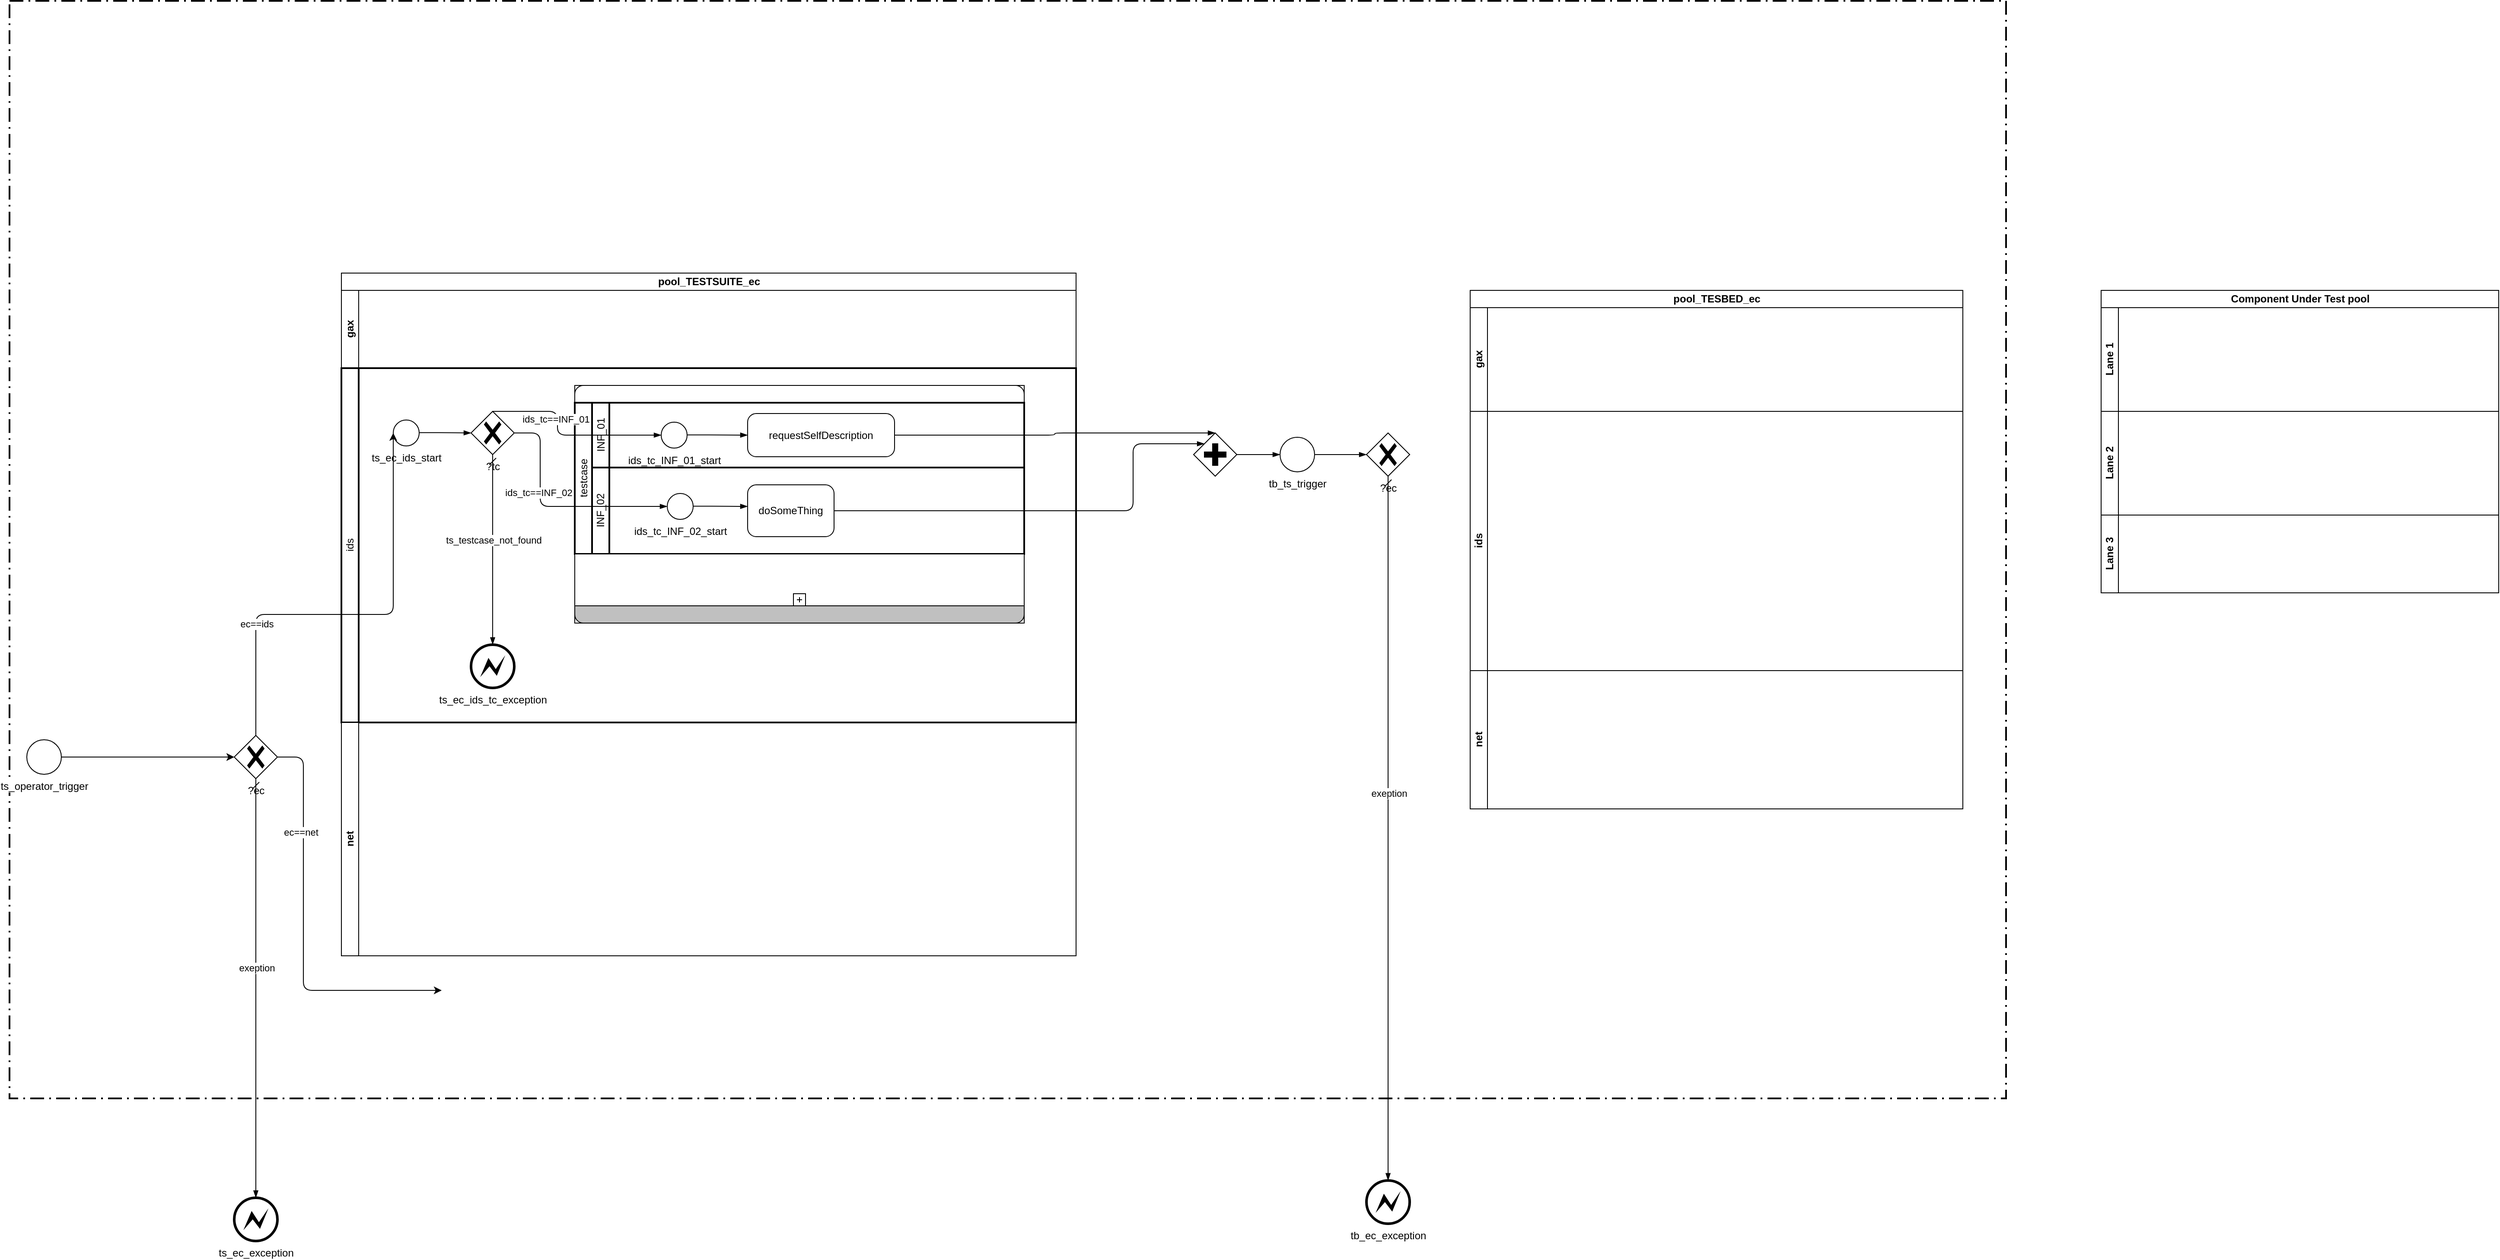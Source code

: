 <mxfile compressed="false" version="15.3.8" type="device" pages="2">
  <diagram id="prtHgNgQTEPvFCAcTncT" name="Page-1">
    <mxGraphModel dx="1408" dy="848" grid="1" gridSize="10" guides="1" tooltips="1" connect="1" arrows="1" fold="0" page="1" pageScale="1" pageWidth="827" pageHeight="1169" background="none" math="0" shadow="0">
      <root>
        <object label="" id="0">
          <mxCell />
        </object>
        <mxCell id="FOkQ9VieybFPs_NeEZaj-8" value="Group" style="locked=1;" parent="0" />
        <mxCell id="74EgcD-iYZ22jzHirWPM-9" value="" style="points=[[0.25,0,0],[0.5,0,0],[0.75,0,0],[1,0.25,0],[1,0.5,0],[1,0.75,0],[0.75,1,0],[0.5,1,0],[0.25,1,0],[0,0.75,0],[0,0.5,0],[0,0.25,0]];arcSize=10;dashed=1;strokeColor=#000000;fillColor=none;gradientColor=none;dashPattern=8 3 1 3;strokeWidth=2;" parent="FOkQ9VieybFPs_NeEZaj-8" vertex="1">
          <mxGeometry x="30" y="235" width="2310" height="1270" as="geometry" />
        </mxCell>
        <mxCell id="1" value="Process" style="" parent="0" />
        <mxCell id="FOkQ9VieybFPs_NeEZaj-1" value="pool_TESTSUITE_ec" style="swimlane;html=1;childLayout=stackLayout;resizeParent=1;resizeParentMax=0;horizontal=1;startSize=20;horizontalStack=0;comic=0;" parent="1" vertex="1">
          <mxGeometry x="414" y="550" width="850" height="790" as="geometry" />
        </mxCell>
        <mxCell id="FOkQ9VieybFPs_NeEZaj-2" value="gax&lt;br&gt;" style="swimlane;html=1;startSize=20;horizontal=0;" parent="FOkQ9VieybFPs_NeEZaj-1" vertex="1">
          <mxGeometry y="20" width="850" height="90" as="geometry" />
        </mxCell>
        <mxCell id="FOkQ9VieybFPs_NeEZaj-5" value="ids" style="swimlane;html=1;startSize=20;fontStyle=0;collapsible=0;horizontal=0;swimlaneLine=1;swimlaneFillColor=#ffffff;strokeWidth=2;comic=0;" parent="FOkQ9VieybFPs_NeEZaj-1" vertex="1">
          <mxGeometry y="110" width="850" height="410" as="geometry" />
        </mxCell>
        <mxCell id="9LadXvEn998WSphyimnG-6" value="ts_ec_ids_start" style="points=[[0.145,0.145,0],[0.5,0,0],[0.855,0.145,0],[1,0.5,0],[0.855,0.855,0],[0.5,1,0],[0.145,0.855,0],[0,0.5,0]];shape=mxgraph.bpmn.event;html=1;verticalLabelPosition=bottom;labelBackgroundColor=#ffffff;verticalAlign=top;align=center;perimeter=ellipsePerimeter;outlineConnect=0;aspect=fixed;outline=standard;symbol=general;" parent="FOkQ9VieybFPs_NeEZaj-5" vertex="1">
          <mxGeometry x="60" y="60" width="30" height="30" as="geometry" />
        </mxCell>
        <mxCell id="9LadXvEn998WSphyimnG-8" value="" style="whiteSpace=wrap;html=1;container=1;collapsible=0;absoluteArcSize=1;arcSize=20;childLayout=stackLayout;horizontal=1;horizontalStack=0;resizeParent=1;resizeParentMax=0;resizeLast=0;treeFolding=0;noLabel=0;" parent="FOkQ9VieybFPs_NeEZaj-5" vertex="1">
          <mxGeometry x="270" y="20" width="520" height="275" as="geometry" />
        </mxCell>
        <mxCell id="9LadXvEn998WSphyimnG-9" value="" style="whiteSpace=wrap;connectable=0;html=1;shape=mxgraph.basic.rect;size=10;rectStyle=rounded;bottomRightStyle=square;bottomLeftStyle=square;part=1;" parent="9LadXvEn998WSphyimnG-8" vertex="1">
          <mxGeometry width="520" height="20" as="geometry" />
        </mxCell>
        <mxCell id="9LadXvEn998WSphyimnG-12" value="testcase" style="swimlane;html=1;startSize=20;fontStyle=0;collapsible=0;horizontal=0;swimlaneLine=1;swimlaneFillColor=#ffffff;strokeWidth=2;" parent="9LadXvEn998WSphyimnG-8" vertex="1">
          <mxGeometry y="20" width="520" height="175" as="geometry" />
        </mxCell>
        <mxCell id="9LadXvEn998WSphyimnG-15" value="INF_02" style="swimlane;html=1;startSize=20;fontStyle=0;collapsible=0;horizontal=0;swimlaneLine=1;swimlaneFillColor=#ffffff;strokeWidth=2;" parent="9LadXvEn998WSphyimnG-12" vertex="1">
          <mxGeometry x="20" y="75" width="500" height="100" as="geometry" />
        </mxCell>
        <mxCell id="9LadXvEn998WSphyimnG-16" value="doSomeThing" style="points=[[0.25,0,0],[0.5,0,0],[0.75,0,0],[1,0.25,0],[1,0.5,0],[1,0.75,0],[0.75,1,0],[0.5,1,0],[0.25,1,0],[0,0.75,0],[0,0.5,0],[0,0.25,0]];shape=mxgraph.bpmn.task;whiteSpace=wrap;rectStyle=rounded;size=10;taskMarker=abstract;comic=0;" parent="9LadXvEn998WSphyimnG-15" vertex="1">
          <mxGeometry x="180" y="20" width="100" height="60" as="geometry" />
        </mxCell>
        <mxCell id="9LadXvEn998WSphyimnG-40" value="ids_tc_INF_02_start" style="points=[[0.145,0.145,0],[0.5,0,0],[0.855,0.145,0],[1,0.5,0],[0.855,0.855,0],[0.5,1,0],[0.145,0.855,0],[0,0.5,0]];shape=mxgraph.bpmn.event;html=1;verticalLabelPosition=bottom;labelBackgroundColor=#ffffff;verticalAlign=top;align=center;perimeter=ellipsePerimeter;outlineConnect=0;aspect=fixed;outline=standard;symbol=general;" parent="9LadXvEn998WSphyimnG-15" vertex="1">
          <mxGeometry x="87" y="30" width="30" height="30" as="geometry" />
        </mxCell>
        <mxCell id="9LadXvEn998WSphyimnG-46" value="" style="edgeStyle=elbowEdgeStyle;fontSize=12;html=1;endArrow=blockThin;endFill=1;" parent="9LadXvEn998WSphyimnG-15" edge="1">
          <mxGeometry width="160" relative="1" as="geometry">
            <mxPoint x="117" y="44.76" as="sourcePoint" />
            <mxPoint x="180" y="45" as="targetPoint" />
          </mxGeometry>
        </mxCell>
        <UserObject label="INF_01" link="https://github.com/International-Data-Spaces-Association/ids3c-co/blob/master/human_friendly/en/specification/test/design/specs/TDS_INF_01_SelfdescriptionatConnector.md" linkTarget="_blank" id="9LadXvEn998WSphyimnG-14">
          <mxCell style="swimlane;html=1;startSize=20;fontStyle=0;collapsible=0;horizontal=0;swimlaneLine=1;swimlaneFillColor=#ffffff;strokeWidth=2;" parent="9LadXvEn998WSphyimnG-12" vertex="1">
            <mxGeometry x="20" width="500" height="75" as="geometry" />
          </mxCell>
        </UserObject>
        <mxCell id="FOkQ9VieybFPs_NeEZaj-9" value="requestSelfDescription" style="points=[[0.25,0,0],[0.5,0,0],[0.75,0,0],[1,0.25,0],[1,0.5,0],[1,0.75,0],[0.75,1,0],[0.5,1,0],[0.25,1,0],[0,0.75,0],[0,0.5,0],[0,0.25,0]];shape=mxgraph.bpmn.task;whiteSpace=wrap;rectStyle=rounded;size=10;taskMarker=abstract;comic=0;" parent="9LadXvEn998WSphyimnG-14" vertex="1">
          <mxGeometry x="180" y="12.5" width="170" height="50" as="geometry" />
        </mxCell>
        <mxCell id="9LadXvEn998WSphyimnG-20" value="ids_tc_INF_01_start" style="points=[[0.145,0.145,0],[0.5,0,0],[0.855,0.145,0],[1,0.5,0],[0.855,0.855,0],[0.5,1,0],[0.145,0.855,0],[0,0.5,0]];shape=mxgraph.bpmn.event;html=1;verticalLabelPosition=bottom;labelBackgroundColor=#ffffff;verticalAlign=top;align=center;perimeter=ellipsePerimeter;outlineConnect=0;aspect=fixed;outline=standard;symbol=general;" parent="9LadXvEn998WSphyimnG-14" vertex="1">
          <mxGeometry x="80" y="22.5" width="30" height="30" as="geometry" />
        </mxCell>
        <mxCell id="9LadXvEn998WSphyimnG-47" value="" style="edgeStyle=elbowEdgeStyle;fontSize=12;html=1;endArrow=blockThin;endFill=1;entryX=0;entryY=0.5;entryDx=0;entryDy=0;entryPerimeter=0;" parent="9LadXvEn998WSphyimnG-14" target="FOkQ9VieybFPs_NeEZaj-9" edge="1">
          <mxGeometry width="160" relative="1" as="geometry">
            <mxPoint x="110" y="37.26" as="sourcePoint" />
            <mxPoint x="173" y="37.5" as="targetPoint" />
          </mxGeometry>
        </mxCell>
        <mxCell id="9LadXvEn998WSphyimnG-10" value="" style="shape=mxgraph.bpmn.task;arcSize=0;taskMarker=abstract;part=1;isLoopSub=1;connectable=0;whiteSpace=wrap;" parent="9LadXvEn998WSphyimnG-8" vertex="1">
          <mxGeometry y="195" width="520" height="60" as="geometry" />
        </mxCell>
        <mxCell id="9LadXvEn998WSphyimnG-11" value="" style="whiteSpace=wrap;connectable=0;html=1;shape=mxgraph.basic.rect;size=10;rectStyle=rounded;topRightStyle=square;topLeftStyle=square;fillColor=#C0C0C0;part=1;" parent="9LadXvEn998WSphyimnG-8" vertex="1">
          <mxGeometry y="255" width="520" height="20" as="geometry" />
        </mxCell>
        <mxCell id="9LadXvEn998WSphyimnG-21" value="?tc" style="points=[[0.25,0.25,0],[0.5,0,0],[0.75,0.25,0],[1,0.5,0],[0.75,0.75,0],[0.5,1,0],[0.25,0.75,0],[0,0.5,0]];shape=mxgraph.bpmn.gateway2;html=1;verticalLabelPosition=bottom;labelBackgroundColor=#ffffff;verticalAlign=top;align=center;perimeter=rhombusPerimeter;outlineConnect=0;outline=none;symbol=none;gwType=exclusive;" parent="FOkQ9VieybFPs_NeEZaj-5" vertex="1">
          <mxGeometry x="150" y="50" width="50" height="50" as="geometry" />
        </mxCell>
        <mxCell id="9LadXvEn998WSphyimnG-22" value="" style="edgeStyle=elbowEdgeStyle;fontSize=12;html=1;endArrow=blockThin;endFill=1;" parent="FOkQ9VieybFPs_NeEZaj-5" edge="1">
          <mxGeometry width="160" relative="1" as="geometry">
            <mxPoint x="90" y="74.66" as="sourcePoint" />
            <mxPoint x="150" y="75" as="targetPoint" />
          </mxGeometry>
        </mxCell>
        <mxCell id="9LadXvEn998WSphyimnG-41" value="" style="edgeStyle=elbowEdgeStyle;fontSize=12;html=1;endArrow=blockThin;endFill=1;" parent="FOkQ9VieybFPs_NeEZaj-5" source="9LadXvEn998WSphyimnG-21" target="9LadXvEn998WSphyimnG-40" edge="1">
          <mxGeometry width="160" relative="1" as="geometry">
            <mxPoint x="182" y="161.25" as="sourcePoint" />
            <mxPoint x="377" y="188.75" as="targetPoint" />
            <Array as="points">
              <mxPoint x="230" y="160" />
              <mxPoint x="257" y="181.25" />
            </Array>
          </mxGeometry>
        </mxCell>
        <mxCell id="9LadXvEn998WSphyimnG-42" value="ids_tc==INF_02" style="edgeLabel;html=1;align=center;verticalAlign=middle;resizable=0;points=[];" parent="9LadXvEn998WSphyimnG-41" vertex="1" connectable="0">
          <mxGeometry x="-0.245" y="-2" relative="1" as="geometry">
            <mxPoint as="offset" />
          </mxGeometry>
        </mxCell>
        <mxCell id="9LadXvEn998WSphyimnG-43" value="ts_ec_ids_tc_exception" style="points=[[0.145,0.145,0],[0.5,0,0],[0.855,0.145,0],[1,0.5,0],[0.855,0.855,0],[0.5,1,0],[0.145,0.855,0],[0,0.5,0]];shape=mxgraph.bpmn.event;html=1;verticalLabelPosition=bottom;labelBackgroundColor=#ffffff;verticalAlign=top;align=center;perimeter=ellipsePerimeter;outlineConnect=0;aspect=fixed;outline=end;symbol=error;" parent="FOkQ9VieybFPs_NeEZaj-5" vertex="1">
          <mxGeometry x="150" y="320" width="50" height="50" as="geometry" />
        </mxCell>
        <mxCell id="9LadXvEn998WSphyimnG-44" value="" style="edgeStyle=elbowEdgeStyle;fontSize=12;html=1;endArrow=blockThin;endFill=1;startArrow=dash;startFill=0;endSize=6;startSize=6;entryX=0.5;entryY=0;entryDx=0;entryDy=0;entryPerimeter=0;exitX=0.5;exitY=1;exitDx=0;exitDy=0;exitPerimeter=0;" parent="FOkQ9VieybFPs_NeEZaj-5" source="9LadXvEn998WSphyimnG-21" target="9LadXvEn998WSphyimnG-43" edge="1">
          <mxGeometry width="160" relative="1" as="geometry">
            <mxPoint x="180" y="100" as="sourcePoint" />
            <mxPoint x="110" y="620" as="targetPoint" />
            <Array as="points">
              <mxPoint x="175" y="210" />
            </Array>
          </mxGeometry>
        </mxCell>
        <mxCell id="9LadXvEn998WSphyimnG-45" value="ts_testcase_not_found" style="edgeLabel;html=1;align=center;verticalAlign=middle;resizable=0;points=[];" parent="9LadXvEn998WSphyimnG-44" vertex="1" connectable="0">
          <mxGeometry x="-0.1" y="1" relative="1" as="geometry">
            <mxPoint as="offset" />
          </mxGeometry>
        </mxCell>
        <mxCell id="9LadXvEn998WSphyimnG-24" value="" style="edgeStyle=elbowEdgeStyle;fontSize=12;html=1;endArrow=blockThin;endFill=1;exitX=0.5;exitY=0;exitDx=0;exitDy=0;exitPerimeter=0;entryX=0;entryY=0.5;entryDx=0;entryDy=0;entryPerimeter=0;" parent="FOkQ9VieybFPs_NeEZaj-5" source="9LadXvEn998WSphyimnG-21" target="9LadXvEn998WSphyimnG-20" edge="1">
          <mxGeometry width="160" relative="1" as="geometry">
            <mxPoint x="180" y="250" as="sourcePoint" />
            <mxPoint x="340" y="250" as="targetPoint" />
            <Array as="points">
              <mxPoint x="250" y="50" />
              <mxPoint x="250" y="270" />
            </Array>
          </mxGeometry>
        </mxCell>
        <mxCell id="9LadXvEn998WSphyimnG-25" value="ids_tc==INF_01" style="edgeLabel;html=1;align=center;verticalAlign=middle;resizable=0;points=[];" parent="9LadXvEn998WSphyimnG-24" vertex="1" connectable="0">
          <mxGeometry x="-0.245" y="-2" relative="1" as="geometry">
            <mxPoint as="offset" />
          </mxGeometry>
        </mxCell>
        <mxCell id="FOkQ9VieybFPs_NeEZaj-3" value="net" style="swimlane;html=1;startSize=20;horizontal=0;" parent="FOkQ9VieybFPs_NeEZaj-1" vertex="1">
          <mxGeometry y="520" width="850" height="270" as="geometry" />
        </mxCell>
        <object label="ts_operator_trigger" id="9LadXvEn998WSphyimnG-2">
          <mxCell style="points=[[0.145,0.145,0],[0.5,0,0],[0.855,0.145,0],[1,0.5,0],[0.855,0.855,0],[0.5,1,0],[0.145,0.855,0],[0,0.5,0]];shape=mxgraph.bpmn.event;html=1;verticalLabelPosition=bottom;labelBackgroundColor=#ffffff;verticalAlign=top;align=center;perimeter=ellipsePerimeter;outlineConnect=0;aspect=fixed;outline=standard;symbol=general;" parent="1" vertex="1">
            <mxGeometry x="50" y="1090" width="40" height="40" as="geometry" />
          </mxCell>
        </object>
        <mxCell id="9LadXvEn998WSphyimnG-3" value="?ec" style="points=[[0.25,0.25,0],[0.5,0,0],[0.75,0.25,0],[1,0.5,0],[0.75,0.75,0],[0.5,1,0],[0.25,0.75,0],[0,0.5,0]];shape=mxgraph.bpmn.gateway2;html=1;verticalLabelPosition=bottom;labelBackgroundColor=#ffffff;verticalAlign=top;align=center;perimeter=rhombusPerimeter;outlineConnect=0;outline=none;symbol=none;gwType=exclusive;" parent="1" vertex="1">
          <mxGeometry x="290" y="1085" width="50" height="50" as="geometry" />
        </mxCell>
        <mxCell id="9LadXvEn998WSphyimnG-4" style="edgeStyle=orthogonalEdgeStyle;orthogonalLoop=1;jettySize=auto;html=1;endArrow=classic;endFill=1;exitX=1;exitY=0.5;exitDx=0;exitDy=0;exitPerimeter=0;entryX=0;entryY=0.5;entryDx=0;entryDy=0;entryPerimeter=0;" parent="1" source="9LadXvEn998WSphyimnG-2" target="9LadXvEn998WSphyimnG-3" edge="1">
          <mxGeometry relative="1" as="geometry">
            <Array as="points">
              <mxPoint x="260" y="1110" />
            </Array>
            <mxPoint x="155" y="570" as="sourcePoint" />
            <mxPoint x="375" y="670" as="targetPoint" />
          </mxGeometry>
        </mxCell>
        <mxCell id="9LadXvEn998WSphyimnG-7" value="" style="edgeStyle=orthogonalEdgeStyle;orthogonalLoop=1;jettySize=auto;html=1;endArrow=classic;endFill=1;exitX=0.5;exitY=0;exitDx=0;exitDy=0;exitPerimeter=0;entryX=0;entryY=0.5;entryDx=0;entryDy=0;entryPerimeter=0;" parent="1" source="9LadXvEn998WSphyimnG-3" target="9LadXvEn998WSphyimnG-6" edge="1">
          <mxGeometry relative="1" as="geometry">
            <mxPoint x="350" y="310" as="sourcePoint" />
            <mxPoint x="410" y="310" as="targetPoint" />
            <Array as="points">
              <mxPoint x="315" y="945" />
            </Array>
          </mxGeometry>
        </mxCell>
        <mxCell id="9LadXvEn998WSphyimnG-17" value="ec==ids" style="edgeLabel;html=1;align=center;verticalAlign=middle;resizable=0;points=[];" parent="9LadXvEn998WSphyimnG-7" vertex="1" connectable="0">
          <mxGeometry x="-0.492" y="-2" relative="1" as="geometry">
            <mxPoint x="-1" as="offset" />
          </mxGeometry>
        </mxCell>
        <mxCell id="9LadXvEn998WSphyimnG-18" value="" style="edgeStyle=orthogonalEdgeStyle;orthogonalLoop=1;jettySize=auto;html=1;endArrow=classic;endFill=1;exitX=1;exitY=0.5;exitDx=0;exitDy=0;exitPerimeter=0;" parent="1" source="9LadXvEn998WSphyimnG-3" edge="1">
          <mxGeometry relative="1" as="geometry">
            <mxPoint x="325" y="1095" as="sourcePoint" />
            <mxPoint x="530" y="1380" as="targetPoint" />
            <Array as="points">
              <mxPoint x="370" y="1110" />
              <mxPoint x="370" y="1380" />
            </Array>
          </mxGeometry>
        </mxCell>
        <mxCell id="9LadXvEn998WSphyimnG-19" value="ec==net" style="edgeLabel;html=1;align=center;verticalAlign=middle;resizable=0;points=[];" parent="9LadXvEn998WSphyimnG-18" vertex="1" connectable="0">
          <mxGeometry x="-0.492" y="-2" relative="1" as="geometry">
            <mxPoint x="-1" as="offset" />
          </mxGeometry>
        </mxCell>
        <mxCell id="9LadXvEn998WSphyimnG-37" value="" style="edgeStyle=elbowEdgeStyle;fontSize=12;html=1;endArrow=blockThin;endFill=1;startArrow=dash;startFill=0;endSize=6;startSize=6;exitX=0.5;exitY=1;exitDx=0;exitDy=0;exitPerimeter=0;" parent="1" source="9LadXvEn998WSphyimnG-3" target="9LadXvEn998WSphyimnG-39" edge="1">
          <mxGeometry width="160" relative="1" as="geometry">
            <mxPoint x="290" y="1250" as="sourcePoint" />
            <mxPoint x="315" y="1360" as="targetPoint" />
          </mxGeometry>
        </mxCell>
        <mxCell id="9LadXvEn998WSphyimnG-38" value="exeption" style="edgeLabel;html=1;align=center;verticalAlign=middle;resizable=0;points=[];" parent="9LadXvEn998WSphyimnG-37" vertex="1" connectable="0">
          <mxGeometry x="-0.1" y="1" relative="1" as="geometry">
            <mxPoint as="offset" />
          </mxGeometry>
        </mxCell>
        <mxCell id="9LadXvEn998WSphyimnG-39" value="ts_ec_exception" style="points=[[0.145,0.145,0],[0.5,0,0],[0.855,0.145,0],[1,0.5,0],[0.855,0.855,0],[0.5,1,0],[0.145,0.855,0],[0,0.5,0]];shape=mxgraph.bpmn.event;html=1;verticalLabelPosition=bottom;labelBackgroundColor=#ffffff;verticalAlign=top;align=center;perimeter=ellipsePerimeter;outlineConnect=0;aspect=fixed;outline=end;symbol=error;" parent="1" vertex="1">
          <mxGeometry x="290" y="1620" width="50" height="50" as="geometry" />
        </mxCell>
        <mxCell id="9LadXvEn998WSphyimnG-48" value="pool_TESBED_ec" style="swimlane;html=1;childLayout=stackLayout;resizeParent=1;resizeParentMax=0;horizontal=1;startSize=20;horizontalStack=0;noLabel=0;portConstraintRotation=0;container=0;portConstraint=none;" parent="1" vertex="1">
          <mxGeometry x="1720" y="570" width="570" height="600" as="geometry" />
        </mxCell>
        <mxCell id="9LadXvEn998WSphyimnG-49" value="gax" style="swimlane;html=1;startSize=20;horizontal=0;" parent="9LadXvEn998WSphyimnG-48" vertex="1">
          <mxGeometry y="20" width="570" height="120" as="geometry" />
        </mxCell>
        <mxCell id="9LadXvEn998WSphyimnG-50" value="ids" style="swimlane;html=1;startSize=20;horizontal=0;" parent="9LadXvEn998WSphyimnG-48" vertex="1">
          <mxGeometry y="140" width="570" height="300" as="geometry" />
        </mxCell>
        <mxCell id="9LadXvEn998WSphyimnG-51" value="net" style="swimlane;html=1;startSize=20;horizontal=0;" parent="9LadXvEn998WSphyimnG-48" vertex="1">
          <mxGeometry y="440" width="570" height="160" as="geometry" />
        </mxCell>
        <mxCell id="9LadXvEn998WSphyimnG-52" value="tb_ts_trigger" style="points=[[0.145,0.145,0],[0.5,0,0],[0.855,0.145,0],[1,0.5,0],[0.855,0.855,0],[0.5,1,0],[0.145,0.855,0],[0,0.5,0]];shape=mxgraph.bpmn.event;html=1;verticalLabelPosition=bottom;labelBackgroundColor=#ffffff;verticalAlign=top;align=center;perimeter=ellipsePerimeter;outlineConnect=0;aspect=fixed;outline=standard;symbol=general;" parent="1" vertex="1">
          <mxGeometry x="1500" y="740" width="40" height="40" as="geometry" />
        </mxCell>
        <mxCell id="9LadXvEn998WSphyimnG-55" value="?ec" style="points=[[0.25,0.25,0],[0.5,0,0],[0.75,0.25,0],[1,0.5,0],[0.75,0.75,0],[0.5,1,0],[0.25,0.75,0],[0,0.5,0]];shape=mxgraph.bpmn.gateway2;html=1;verticalLabelPosition=bottom;labelBackgroundColor=#ffffff;verticalAlign=top;align=center;perimeter=rhombusPerimeter;outlineConnect=0;outline=none;symbol=none;gwType=exclusive;" parent="1" vertex="1">
          <mxGeometry x="1600" y="735" width="50" height="50" as="geometry" />
        </mxCell>
        <mxCell id="9LadXvEn998WSphyimnG-56" value="" style="edgeStyle=elbowEdgeStyle;fontSize=12;html=1;endArrow=blockThin;endFill=1;startArrow=dash;startFill=0;endSize=6;startSize=6;exitX=0.5;exitY=1;exitDx=0;exitDy=0;exitPerimeter=0;" parent="1" source="9LadXvEn998WSphyimnG-55" target="9LadXvEn998WSphyimnG-58" edge="1">
          <mxGeometry width="160" relative="1" as="geometry">
            <mxPoint x="1500" y="905" as="sourcePoint" />
            <mxPoint x="1525" y="1015" as="targetPoint" />
          </mxGeometry>
        </mxCell>
        <mxCell id="9LadXvEn998WSphyimnG-57" value="exeption" style="edgeLabel;html=1;align=center;verticalAlign=middle;resizable=0;points=[];" parent="9LadXvEn998WSphyimnG-56" vertex="1" connectable="0">
          <mxGeometry x="-0.1" y="1" relative="1" as="geometry">
            <mxPoint as="offset" />
          </mxGeometry>
        </mxCell>
        <mxCell id="9LadXvEn998WSphyimnG-58" value="tb_ec_exception" style="points=[[0.145,0.145,0],[0.5,0,0],[0.855,0.145,0],[1,0.5,0],[0.855,0.855,0],[0.5,1,0],[0.145,0.855,0],[0,0.5,0]];shape=mxgraph.bpmn.event;html=1;verticalLabelPosition=bottom;labelBackgroundColor=#ffffff;verticalAlign=top;align=center;perimeter=ellipsePerimeter;outlineConnect=0;aspect=fixed;outline=end;symbol=error;" parent="1" vertex="1">
          <mxGeometry x="1600" y="1600" width="50" height="50" as="geometry" />
        </mxCell>
        <mxCell id="9LadXvEn998WSphyimnG-59" value="" style="edgeStyle=elbowEdgeStyle;fontSize=12;html=1;endArrow=blockThin;endFill=1;exitX=1;exitY=0.5;exitDx=0;exitDy=0;exitPerimeter=0;entryX=0;entryY=0.5;entryDx=0;entryDy=0;entryPerimeter=0;" parent="1" source="9LadXvEn998WSphyimnG-52" target="9LadXvEn998WSphyimnG-55" edge="1">
          <mxGeometry width="160" relative="1" as="geometry">
            <mxPoint x="1410" y="764.41" as="sourcePoint" />
            <mxPoint x="1570" y="764.41" as="targetPoint" />
          </mxGeometry>
        </mxCell>
        <mxCell id="9LadXvEn998WSphyimnG-61" value="" style="points=[[0.25,0.25,0],[0.5,0,0],[0.75,0.25,0],[1,0.5,0],[0.75,0.75,0],[0.5,1,0],[0.25,0.75,0],[0,0.5,0]];shape=mxgraph.bpmn.gateway2;html=1;verticalLabelPosition=bottom;labelBackgroundColor=#ffffff;verticalAlign=top;align=center;perimeter=rhombusPerimeter;outlineConnect=0;outline=none;symbol=none;gwType=parallel;" parent="1" vertex="1">
          <mxGeometry x="1400" y="735" width="50" height="50" as="geometry" />
        </mxCell>
        <mxCell id="9LadXvEn998WSphyimnG-62" value="" style="edgeStyle=elbowEdgeStyle;fontSize=12;html=1;endArrow=blockThin;endFill=1;exitX=1;exitY=0.5;exitDx=0;exitDy=0;exitPerimeter=0;" parent="1" source="9LadXvEn998WSphyimnG-61" edge="1">
          <mxGeometry width="160" relative="1" as="geometry">
            <mxPoint x="1390" y="840" as="sourcePoint" />
            <mxPoint x="1500" y="760" as="targetPoint" />
          </mxGeometry>
        </mxCell>
        <mxCell id="9LadXvEn998WSphyimnG-63" value="" style="edgeStyle=elbowEdgeStyle;fontSize=12;html=1;endArrow=blockThin;endFill=1;entryX=0.5;entryY=0;entryDx=0;entryDy=0;entryPerimeter=0;exitX=1;exitY=0.5;exitDx=0;exitDy=0;exitPerimeter=0;" parent="1" source="FOkQ9VieybFPs_NeEZaj-9" target="9LadXvEn998WSphyimnG-61" edge="1">
          <mxGeometry width="160" relative="1" as="geometry">
            <mxPoint x="1250" y="710" as="sourcePoint" />
            <mxPoint x="1410" y="710" as="targetPoint" />
          </mxGeometry>
        </mxCell>
        <mxCell id="9LadXvEn998WSphyimnG-64" value="" style="edgeStyle=elbowEdgeStyle;fontSize=12;html=1;endArrow=blockThin;endFill=1;entryX=0.25;entryY=0.25;entryDx=0;entryDy=0;entryPerimeter=0;exitX=1;exitY=0.5;exitDx=0;exitDy=0;exitPerimeter=0;" parent="1" source="9LadXvEn998WSphyimnG-16" target="9LadXvEn998WSphyimnG-61" edge="1">
          <mxGeometry width="160" relative="1" as="geometry">
            <mxPoint x="1100" y="757.5" as="sourcePoint" />
            <mxPoint x="1435" y="745" as="targetPoint" />
            <Array as="points">
              <mxPoint x="1330" y="800" />
            </Array>
          </mxGeometry>
        </mxCell>
        <mxCell id="74EgcD-iYZ22jzHirWPM-19" value="CUT" style="" parent="0" />
        <mxCell id="74EgcD-iYZ22jzHirWPM-20" value="Component Under Test pool" style="swimlane;html=1;childLayout=stackLayout;resizeParent=1;resizeParentMax=0;horizontal=1;startSize=20;horizontalStack=0;resizable=1;" parent="74EgcD-iYZ22jzHirWPM-19" vertex="1">
          <mxGeometry x="2450" y="570" width="460" height="350" as="geometry" />
        </mxCell>
        <mxCell id="74EgcD-iYZ22jzHirWPM-21" value="Lane 1" style="swimlane;html=1;startSize=20;horizontal=0;" parent="74EgcD-iYZ22jzHirWPM-20" vertex="1">
          <mxGeometry y="20" width="460" height="120" as="geometry" />
        </mxCell>
        <mxCell id="74EgcD-iYZ22jzHirWPM-22" value="Lane 2" style="swimlane;html=1;startSize=20;horizontal=0;" parent="74EgcD-iYZ22jzHirWPM-20" vertex="1">
          <mxGeometry y="140" width="460" height="120" as="geometry">
            <mxRectangle y="140" width="480" height="20" as="alternateBounds" />
          </mxGeometry>
        </mxCell>
        <mxCell id="74EgcD-iYZ22jzHirWPM-23" value="Lane 3" style="swimlane;html=1;startSize=20;horizontal=0;" parent="74EgcD-iYZ22jzHirWPM-20" vertex="1">
          <mxGeometry y="260" width="460" height="90" as="geometry" />
        </mxCell>
      </root>
    </mxGraphModel>
  </diagram>
  <diagram id="QgMVz01eydvUCql5umMS" name="Seite-2">
    <mxGraphModel dx="1072" dy="769" grid="1" gridSize="10" guides="1" tooltips="1" connect="1" arrows="1" fold="1" page="1" pageScale="1" pageWidth="827" pageHeight="1169" math="0" shadow="0">
      <root>
        <mxCell id="PoR37wugtxh3AuHst8GV-0" />
        <mxCell id="PoR37wugtxh3AuHst8GV-1" parent="PoR37wugtxh3AuHst8GV-0" />
      </root>
    </mxGraphModel>
  </diagram>
</mxfile>
